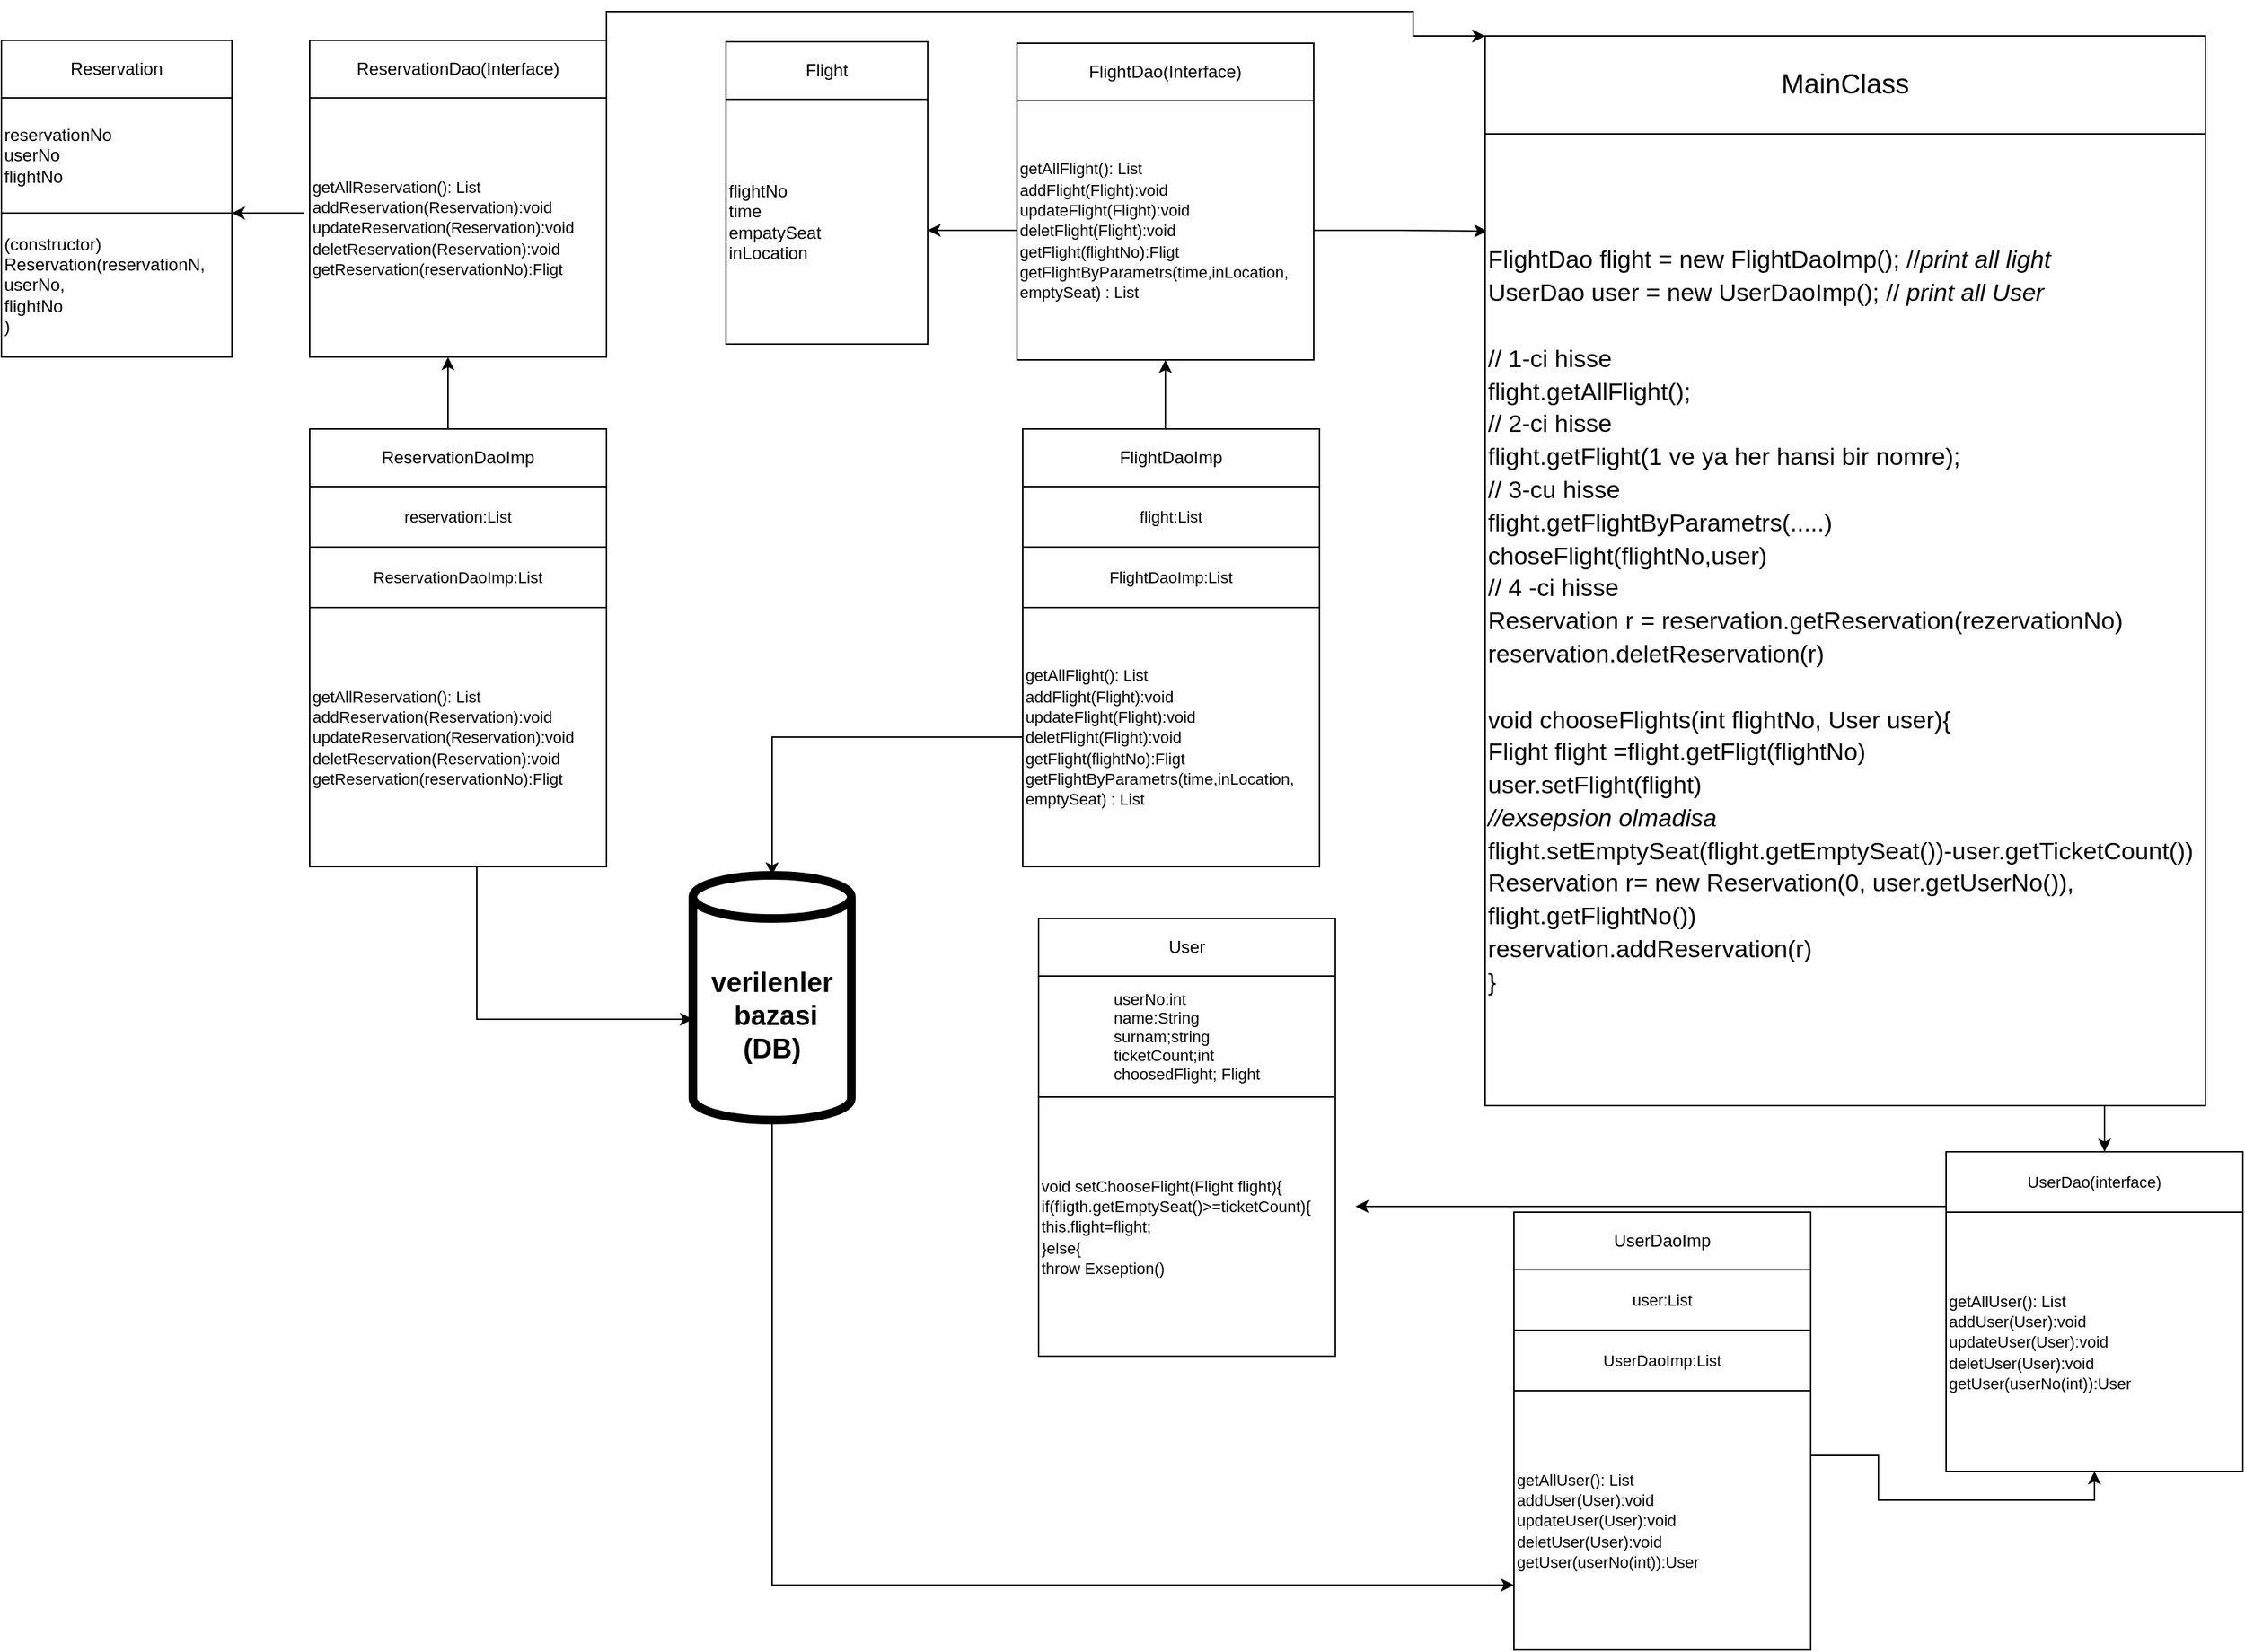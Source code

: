 <mxfile version="20.8.9" type="github">
  <diagram name="Sayfa -1" id="agApqGaoH3FfsAqRblGv">
    <mxGraphModel dx="1467" dy="753" grid="1" gridSize="10" guides="1" tooltips="1" connect="1" arrows="1" fold="1" page="1" pageScale="1" pageWidth="1654" pageHeight="1169" math="0" shadow="0">
      <root>
        <object label="" id="0">
          <mxCell />
        </object>
        <mxCell id="1" parent="0" />
        <mxCell id="FXR2LzWCwdKb2lIF4FI--6" value="Reservation" style="rounded=0;whiteSpace=wrap;html=1;" vertex="1" parent="1">
          <mxGeometry x="40" y="30" width="160" height="40" as="geometry" />
        </mxCell>
        <mxCell id="FXR2LzWCwdKb2lIF4FI--7" value="reservationNo&lt;br&gt;userNo&lt;br&gt;flightNo" style="rounded=0;whiteSpace=wrap;html=1;align=left;" vertex="1" parent="1">
          <mxGeometry x="40" y="70" width="160" height="80" as="geometry" />
        </mxCell>
        <mxCell id="FXR2LzWCwdKb2lIF4FI--8" value="(constructor)&lt;br&gt;Reservation(reservationN,&lt;br style=&quot;border-color: var(--border-color);&quot;&gt;userNo,&lt;br style=&quot;border-color: var(--border-color);&quot;&gt;flightNo&lt;br&gt;)" style="rounded=0;whiteSpace=wrap;html=1;align=left;" vertex="1" parent="1">
          <mxGeometry x="40" y="150" width="160" height="100" as="geometry" />
        </mxCell>
        <mxCell id="FXR2LzWCwdKb2lIF4FI--11" value="ReservationDao(Interface)" style="rounded=0;whiteSpace=wrap;html=1;" vertex="1" parent="1">
          <mxGeometry x="254" y="30" width="206" height="40" as="geometry" />
        </mxCell>
        <mxCell id="FXR2LzWCwdKb2lIF4FI--55" style="edgeStyle=orthogonalEdgeStyle;rounded=0;orthogonalLoop=1;jettySize=auto;html=1;exitX=1;exitY=0.25;exitDx=0;exitDy=0;entryX=0;entryY=0;entryDx=0;entryDy=0;fontSize=17;" edge="1" parent="1" source="FXR2LzWCwdKb2lIF4FI--11" target="FXR2LzWCwdKb2lIF4FI--39">
          <mxGeometry relative="1" as="geometry">
            <Array as="points">
              <mxPoint x="460" y="10" />
              <mxPoint x="1020" y="10" />
              <mxPoint x="1020" y="27" />
            </Array>
          </mxGeometry>
        </mxCell>
        <mxCell id="FXR2LzWCwdKb2lIF4FI--12" value="&lt;font style=&quot;font-size: 11px;&quot;&gt;getAllReservation(): List&lt;br&gt;addReservation(Reservation):void&lt;br&gt;updateReservation(Reservation):void&lt;br&gt;deletReservation(Reservation):void&lt;br&gt;getReservation(reservationNo):Fligt&lt;br&gt;&lt;/font&gt;" style="rounded=0;whiteSpace=wrap;html=1;align=left;" vertex="1" parent="1">
          <mxGeometry x="254" y="70" width="206" height="180" as="geometry" />
        </mxCell>
        <mxCell id="FXR2LzWCwdKb2lIF4FI--15" value="" style="endArrow=classic;html=1;rounded=0;entryX=1;entryY=1;entryDx=0;entryDy=0;" edge="1" parent="1" target="FXR2LzWCwdKb2lIF4FI--7">
          <mxGeometry width="50" height="50" relative="1" as="geometry">
            <mxPoint x="250" y="150" as="sourcePoint" />
            <mxPoint x="440" y="170" as="targetPoint" />
          </mxGeometry>
        </mxCell>
        <mxCell id="FXR2LzWCwdKb2lIF4FI--17" value="ReservationDaoImp" style="rounded=0;whiteSpace=wrap;html=1;" vertex="1" parent="1">
          <mxGeometry x="254" y="300" width="206" height="40" as="geometry" />
        </mxCell>
        <mxCell id="FXR2LzWCwdKb2lIF4FI--38" style="edgeStyle=orthogonalEdgeStyle;rounded=0;orthogonalLoop=1;jettySize=auto;html=1;fontSize=19;entryX=0;entryY=0.588;entryDx=0;entryDy=0;entryPerimeter=0;" edge="1" parent="1" source="FXR2LzWCwdKb2lIF4FI--18" target="FXR2LzWCwdKb2lIF4FI--22">
          <mxGeometry relative="1" as="geometry">
            <mxPoint x="510" y="710" as="targetPoint" />
            <Array as="points">
              <mxPoint x="370" y="710" />
            </Array>
          </mxGeometry>
        </mxCell>
        <mxCell id="FXR2LzWCwdKb2lIF4FI--18" value="&lt;font style=&quot;font-size: 11px;&quot;&gt;getAllReservation(): List&lt;br&gt;addReservation(Reservation):void&lt;br&gt;updateReservation(Reservation):void&lt;br&gt;deletReservation(Reservation):void&lt;br&gt;getReservation(reservationNo):Fligt&lt;br&gt;&lt;/font&gt;" style="rounded=0;whiteSpace=wrap;html=1;align=left;" vertex="1" parent="1">
          <mxGeometry x="254" y="424" width="206" height="180" as="geometry" />
        </mxCell>
        <mxCell id="FXR2LzWCwdKb2lIF4FI--19" value="reservation:List" style="rounded=0;whiteSpace=wrap;html=1;fontSize=11;" vertex="1" parent="1">
          <mxGeometry x="254" y="340" width="206" height="42" as="geometry" />
        </mxCell>
        <mxCell id="FXR2LzWCwdKb2lIF4FI--20" value="ReservationDaoImp:List" style="rounded=0;whiteSpace=wrap;html=1;fontSize=11;" vertex="1" parent="1">
          <mxGeometry x="254" y="382" width="206" height="42" as="geometry" />
        </mxCell>
        <mxCell id="FXR2LzWCwdKb2lIF4FI--21" value="" style="endArrow=classic;html=1;rounded=0;fontSize=11;" edge="1" parent="1">
          <mxGeometry width="50" height="50" relative="1" as="geometry">
            <mxPoint x="350" y="300" as="sourcePoint" />
            <mxPoint x="350" y="250" as="targetPoint" />
          </mxGeometry>
        </mxCell>
        <mxCell id="FXR2LzWCwdKb2lIF4FI--62" style="edgeStyle=orthogonalEdgeStyle;rounded=0;orthogonalLoop=1;jettySize=auto;html=1;exitX=0.5;exitY=1;exitDx=0;exitDy=0;exitPerimeter=0;entryX=0;entryY=0.75;entryDx=0;entryDy=0;fontSize=17;" edge="1" parent="1" source="FXR2LzWCwdKb2lIF4FI--22" target="FXR2LzWCwdKb2lIF4FI--50">
          <mxGeometry relative="1" as="geometry" />
        </mxCell>
        <mxCell id="FXR2LzWCwdKb2lIF4FI--22" value="&lt;b style=&quot;font-size: 19px;&quot;&gt;verilenler&lt;br&gt;&amp;nbsp;bazasi&lt;br&gt;(DB)&lt;br&gt;&lt;/b&gt;" style="shape=cylinder3;whiteSpace=wrap;html=1;boundedLbl=1;backgroundOutline=1;size=15;fontSize=11;strokeWidth=6;" vertex="1" parent="1">
          <mxGeometry x="520" y="610" width="110" height="170" as="geometry" />
        </mxCell>
        <mxCell id="FXR2LzWCwdKb2lIF4FI--24" value="Flight" style="rounded=0;whiteSpace=wrap;html=1;" vertex="1" parent="1">
          <mxGeometry x="543" y="31" width="140" height="40" as="geometry" />
        </mxCell>
        <mxCell id="FXR2LzWCwdKb2lIF4FI--25" value="flightNo&lt;br&gt;time&lt;br&gt;empatySeat&lt;br&gt;inLocation" style="rounded=0;whiteSpace=wrap;html=1;align=left;" vertex="1" parent="1">
          <mxGeometry x="543" y="71" width="140" height="170" as="geometry" />
        </mxCell>
        <mxCell id="FXR2LzWCwdKb2lIF4FI--28" value="FlightDao(Interface)" style="rounded=0;whiteSpace=wrap;html=1;" vertex="1" parent="1">
          <mxGeometry x="745" y="32" width="206" height="40" as="geometry" />
        </mxCell>
        <mxCell id="FXR2LzWCwdKb2lIF4FI--35" style="edgeStyle=orthogonalEdgeStyle;rounded=0;orthogonalLoop=1;jettySize=auto;html=1;fontSize=11;" edge="1" parent="1" source="FXR2LzWCwdKb2lIF4FI--29" target="FXR2LzWCwdKb2lIF4FI--25">
          <mxGeometry relative="1" as="geometry">
            <Array as="points">
              <mxPoint x="750" y="160" />
              <mxPoint x="750" y="160" />
            </Array>
          </mxGeometry>
        </mxCell>
        <mxCell id="FXR2LzWCwdKb2lIF4FI--54" style="edgeStyle=orthogonalEdgeStyle;rounded=0;orthogonalLoop=1;jettySize=auto;html=1;exitX=1;exitY=0.5;exitDx=0;exitDy=0;entryX=0.003;entryY=0.1;entryDx=0;entryDy=0;entryPerimeter=0;fontSize=17;" edge="1" parent="1" source="FXR2LzWCwdKb2lIF4FI--29" target="FXR2LzWCwdKb2lIF4FI--40">
          <mxGeometry relative="1" as="geometry" />
        </mxCell>
        <mxCell id="FXR2LzWCwdKb2lIF4FI--29" value="&lt;font style=&quot;font-size: 11px;&quot;&gt;getAllFlight(): List&lt;br&gt;addFlight(Flight):void&lt;br&gt;updateFlight(Flight):void&lt;br&gt;deletFlight(Flight):void&lt;br&gt;getFlight(flightNo):Fligt&lt;br&gt;getFlightByParametrs(time,inLocation,&lt;br&gt;emptySeat) : List&lt;br&gt;&lt;/font&gt;" style="rounded=0;whiteSpace=wrap;html=1;align=left;" vertex="1" parent="1">
          <mxGeometry x="745" y="72" width="206" height="180" as="geometry" />
        </mxCell>
        <mxCell id="FXR2LzWCwdKb2lIF4FI--36" style="edgeStyle=orthogonalEdgeStyle;rounded=0;orthogonalLoop=1;jettySize=auto;html=1;exitX=0.5;exitY=0;exitDx=0;exitDy=0;fontSize=11;" edge="1" parent="1" source="FXR2LzWCwdKb2lIF4FI--30" target="FXR2LzWCwdKb2lIF4FI--29">
          <mxGeometry relative="1" as="geometry">
            <Array as="points">
              <mxPoint x="848" y="300" />
            </Array>
          </mxGeometry>
        </mxCell>
        <mxCell id="FXR2LzWCwdKb2lIF4FI--30" value="FlightDaoImp" style="rounded=0;whiteSpace=wrap;html=1;" vertex="1" parent="1">
          <mxGeometry x="749" y="300" width="206" height="40" as="geometry" />
        </mxCell>
        <mxCell id="FXR2LzWCwdKb2lIF4FI--37" style="edgeStyle=orthogonalEdgeStyle;rounded=0;orthogonalLoop=1;jettySize=auto;html=1;exitX=0;exitY=0.5;exitDx=0;exitDy=0;fontSize=11;" edge="1" parent="1" source="FXR2LzWCwdKb2lIF4FI--31" target="FXR2LzWCwdKb2lIF4FI--22">
          <mxGeometry relative="1" as="geometry" />
        </mxCell>
        <mxCell id="FXR2LzWCwdKb2lIF4FI--31" value="&lt;font style=&quot;font-size: 11px;&quot;&gt;getAllFlight(): List&lt;br style=&quot;border-color: var(--border-color);&quot;&gt;addFlight(Flight):void&lt;br style=&quot;border-color: var(--border-color);&quot;&gt;updateFlight(Flight):void&lt;br style=&quot;border-color: var(--border-color);&quot;&gt;deletFlight(Flight):void&lt;br style=&quot;border-color: var(--border-color);&quot;&gt;getFlight(flightNo):Fligt&lt;br style=&quot;border-color: var(--border-color);&quot;&gt;getFlightByParametrs(time,inLocation,&lt;br style=&quot;border-color: var(--border-color);&quot;&gt;emptySeat) : List&lt;br&gt;&lt;/font&gt;" style="rounded=0;whiteSpace=wrap;html=1;align=left;" vertex="1" parent="1">
          <mxGeometry x="749" y="424" width="206" height="180" as="geometry" />
        </mxCell>
        <mxCell id="FXR2LzWCwdKb2lIF4FI--32" value="flight:List" style="rounded=0;whiteSpace=wrap;html=1;fontSize=11;" vertex="1" parent="1">
          <mxGeometry x="749" y="340" width="206" height="42" as="geometry" />
        </mxCell>
        <mxCell id="FXR2LzWCwdKb2lIF4FI--33" value="FlightDaoImp:List" style="rounded=0;whiteSpace=wrap;html=1;fontSize=11;" vertex="1" parent="1">
          <mxGeometry x="749" y="382" width="206" height="42" as="geometry" />
        </mxCell>
        <mxCell id="FXR2LzWCwdKb2lIF4FI--39" value="MainClass" style="rounded=0;whiteSpace=wrap;html=1;strokeWidth=1;fontSize=19;" vertex="1" parent="1">
          <mxGeometry x="1070" y="27" width="500" height="68" as="geometry" />
        </mxCell>
        <mxCell id="FXR2LzWCwdKb2lIF4FI--40" value="&lt;font style=&quot;font-size: 17px;&quot;&gt;FlightDao flight = new FlightDaoImp(); //&lt;i&gt;print all light&lt;/i&gt;&lt;br&gt;UserDao user = new UserDaoImp(); // &lt;i&gt;print all User&lt;/i&gt;&lt;br&gt;&lt;br&gt;// 1-ci hisse&lt;br&gt;flight.getAllFlight();&lt;br&gt;// 2-ci hisse&lt;br style=&quot;border-color: var(--border-color);&quot;&gt;flight.getFlight(1 ve ya her hansi bir nomre);&lt;br&gt;// 3-cu hisse&lt;br style=&quot;border-color: var(--border-color);&quot;&gt;flight.getFlightByParametrs(.....)&lt;br&gt;choseFlight(flightNo,user)&lt;br&gt;// 4 -ci hisse&lt;br&gt;Reservation r = reservation.getReservation(rezervationNo)&lt;br&gt;reservation.deletReservation(r)&lt;br&gt;&lt;br&gt;void chooseFlights(int flightNo, User user){&lt;br&gt;Flight flight =flight.getFligt(flightNo)&lt;br&gt;user.setFlight(flight)&lt;br&gt;&lt;i&gt;//exsepsion olmadisa&lt;br&gt;&lt;/i&gt;flight.setEmptySeat(flight.getEmptySeat())-user.getTicketCount())&lt;br&gt;Reservation r= new Reservation(0, user.getUserNo()), flight.getFlightNo())&lt;br&gt;reservation.addReservation(r)&lt;br&gt;}&lt;br&gt;&lt;/font&gt;" style="rounded=0;whiteSpace=wrap;html=1;strokeWidth=1;fontSize=19;align=left;" vertex="1" parent="1">
          <mxGeometry x="1070" y="95" width="500" height="675" as="geometry" />
        </mxCell>
        <mxCell id="FXR2LzWCwdKb2lIF4FI--60" style="edgeStyle=orthogonalEdgeStyle;rounded=0;orthogonalLoop=1;jettySize=auto;html=1;exitX=0;exitY=0.25;exitDx=0;exitDy=0;fontSize=17;" edge="1" parent="1" source="FXR2LzWCwdKb2lIF4FI--42">
          <mxGeometry relative="1" as="geometry">
            <mxPoint x="980" y="840" as="targetPoint" />
            <Array as="points">
              <mxPoint x="1390" y="840" />
            </Array>
          </mxGeometry>
        </mxCell>
        <mxCell id="FXR2LzWCwdKb2lIF4FI--42" value="&lt;font style=&quot;font-size: 11px;&quot;&gt;getAllUser(): List&lt;br style=&quot;border-color: var(--border-color);&quot;&gt;addUser(User):void&lt;br style=&quot;border-color: var(--border-color);&quot;&gt;updateUser(User):void&lt;br style=&quot;border-color: var(--border-color);&quot;&gt;deletUser(User):void&lt;br style=&quot;border-color: var(--border-color);&quot;&gt;getUser(userNo(int)):User&lt;br&gt;&lt;/font&gt;" style="rounded=0;whiteSpace=wrap;html=1;align=left;" vertex="1" parent="1">
          <mxGeometry x="1390" y="844" width="206" height="180" as="geometry" />
        </mxCell>
        <mxCell id="FXR2LzWCwdKb2lIF4FI--44" value="UserDao(interface)" style="rounded=0;whiteSpace=wrap;html=1;fontSize=11;" vertex="1" parent="1">
          <mxGeometry x="1390" y="802" width="206" height="42" as="geometry" />
        </mxCell>
        <mxCell id="FXR2LzWCwdKb2lIF4FI--45" value="User" style="rounded=0;whiteSpace=wrap;html=1;" vertex="1" parent="1">
          <mxGeometry x="760" y="640" width="206" height="40" as="geometry" />
        </mxCell>
        <mxCell id="FXR2LzWCwdKb2lIF4FI--46" value="&lt;font style=&quot;font-size: 11px;&quot;&gt;void setChooseFlight(Flight flight){&lt;br&gt;if(fligth.getEmptySeat()&amp;gt;=ticketCount){&lt;br&gt;this.flight=flight;&lt;br&gt;}else{&lt;br&gt;throw Exseption()&lt;br&gt;&lt;/font&gt;" style="rounded=0;whiteSpace=wrap;html=1;align=left;" vertex="1" parent="1">
          <mxGeometry x="760" y="764" width="206" height="180" as="geometry" />
        </mxCell>
        <mxCell id="FXR2LzWCwdKb2lIF4FI--48" value="&lt;div style=&quot;text-align: left;&quot;&gt;&lt;span style=&quot;background-color: initial;&quot;&gt;userNo:int&lt;/span&gt;&lt;/div&gt;&lt;div style=&quot;text-align: left;&quot;&gt;&lt;span style=&quot;background-color: initial;&quot;&gt;name:String&lt;/span&gt;&lt;/div&gt;&lt;div style=&quot;text-align: left;&quot;&gt;&lt;span style=&quot;background-color: initial;&quot;&gt;surnam;string&lt;/span&gt;&lt;/div&gt;&lt;div style=&quot;text-align: left;&quot;&gt;&lt;span style=&quot;background-color: initial;&quot;&gt;ticketCount;int&lt;/span&gt;&lt;/div&gt;&lt;div style=&quot;text-align: left;&quot;&gt;&lt;span style=&quot;background-color: initial;&quot;&gt;choosedFlight; Flight&lt;/span&gt;&lt;/div&gt;" style="rounded=0;whiteSpace=wrap;html=1;fontSize=11;" vertex="1" parent="1">
          <mxGeometry x="760" y="680" width="206" height="84" as="geometry" />
        </mxCell>
        <mxCell id="FXR2LzWCwdKb2lIF4FI--49" value="UserDaoImp" style="rounded=0;whiteSpace=wrap;html=1;" vertex="1" parent="1">
          <mxGeometry x="1090" y="844" width="206" height="40" as="geometry" />
        </mxCell>
        <mxCell id="FXR2LzWCwdKb2lIF4FI--61" style="edgeStyle=orthogonalEdgeStyle;rounded=0;orthogonalLoop=1;jettySize=auto;html=1;exitX=1;exitY=0.25;exitDx=0;exitDy=0;entryX=0.5;entryY=1;entryDx=0;entryDy=0;fontSize=17;" edge="1" parent="1" source="FXR2LzWCwdKb2lIF4FI--50" target="FXR2LzWCwdKb2lIF4FI--42">
          <mxGeometry relative="1" as="geometry" />
        </mxCell>
        <mxCell id="FXR2LzWCwdKb2lIF4FI--50" value="&lt;font style=&quot;font-size: 11px;&quot;&gt;getAllUser(): List&lt;br style=&quot;border-color: var(--border-color);&quot;&gt;addUser(User):void&lt;br style=&quot;border-color: var(--border-color);&quot;&gt;updateUser(User):void&lt;br style=&quot;border-color: var(--border-color);&quot;&gt;deletUser(User):void&lt;br style=&quot;border-color: var(--border-color);&quot;&gt;getUser(userNo(int)):User&lt;br&gt;&lt;/font&gt;" style="rounded=0;whiteSpace=wrap;html=1;align=left;" vertex="1" parent="1">
          <mxGeometry x="1090" y="968" width="206" height="180" as="geometry" />
        </mxCell>
        <mxCell id="FXR2LzWCwdKb2lIF4FI--51" value="user:List" style="rounded=0;whiteSpace=wrap;html=1;fontSize=11;" vertex="1" parent="1">
          <mxGeometry x="1090" y="884" width="206" height="42" as="geometry" />
        </mxCell>
        <mxCell id="FXR2LzWCwdKb2lIF4FI--52" value="UserDaoImp:List" style="rounded=0;whiteSpace=wrap;html=1;fontSize=11;" vertex="1" parent="1">
          <mxGeometry x="1090" y="926" width="206" height="42" as="geometry" />
        </mxCell>
        <mxCell id="FXR2LzWCwdKb2lIF4FI--58" value="" style="endArrow=classic;html=1;rounded=0;fontSize=17;entryX=0.534;entryY=0;entryDx=0;entryDy=0;entryPerimeter=0;" edge="1" parent="1" target="FXR2LzWCwdKb2lIF4FI--44">
          <mxGeometry width="50" height="50" relative="1" as="geometry">
            <mxPoint x="1500" y="770" as="sourcePoint" />
            <mxPoint x="1500" y="840" as="targetPoint" />
          </mxGeometry>
        </mxCell>
      </root>
    </mxGraphModel>
  </diagram>
</mxfile>

